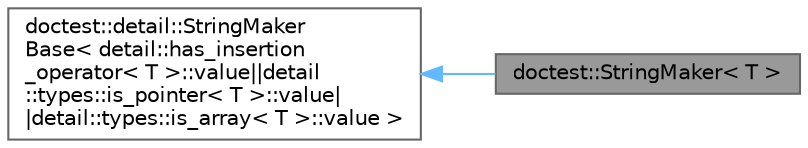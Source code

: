 digraph "doctest::StringMaker&lt; T &gt;"
{
 // INTERACTIVE_SVG=YES
 // LATEX_PDF_SIZE
  bgcolor="transparent";
  edge [fontname=Helvetica,fontsize=10,labelfontname=Helvetica,labelfontsize=10];
  node [fontname=Helvetica,fontsize=10,shape=box,height=0.2,width=0.4];
  rankdir="LR";
  Node1 [id="Node000001",label="doctest::StringMaker\< T \>",height=0.2,width=0.4,color="gray40", fillcolor="grey60", style="filled", fontcolor="black",tooltip=" "];
  Node2 -> Node1 [id="edge1_Node000001_Node000002",dir="back",color="steelblue1",style="solid",tooltip=" "];
  Node2 [id="Node000002",label="doctest::detail::StringMaker\lBase\< detail::has_insertion\l_operator\< T \>::value\|\|detail\l::types::is_pointer\< T \>::value\|\l\|detail::types::is_array\< T \>::value \>",height=0.2,width=0.4,color="gray40", fillcolor="white", style="filled",URL="$structdoctest_1_1detail_1_1StringMakerBase.html",tooltip=" "];
}
